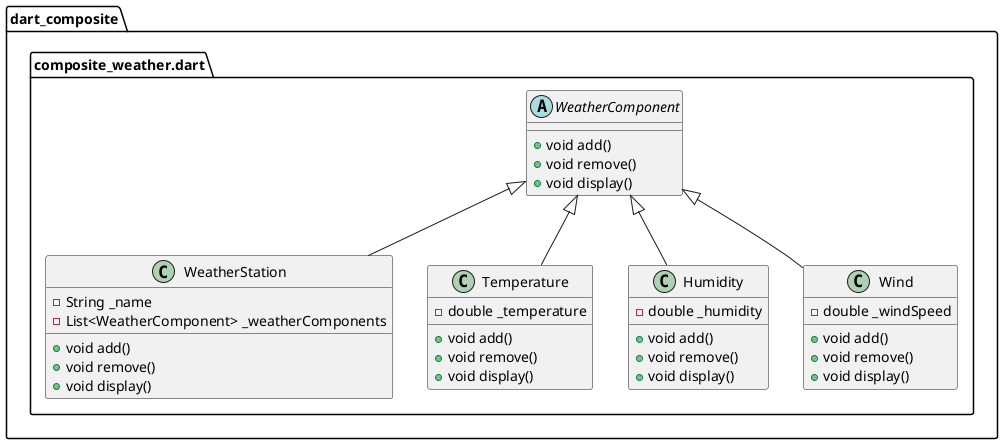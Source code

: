 @startuml
set namespaceSeparator ::

abstract class "dart_composite::composite_weather.dart::WeatherComponent" {
  +void add()
  +void remove()
  +void display()
}

class "dart_composite::composite_weather.dart::WeatherStation" {
  -String _name
  -List<WeatherComponent> _weatherComponents
  +void add()
  +void remove()
  +void display()
}

"dart_composite::composite_weather.dart::WeatherComponent" <|-- "dart_composite::composite_weather.dart::WeatherStation"

class "dart_composite::composite_weather.dart::Temperature" {
  -double _temperature
  +void add()
  +void remove()
  +void display()
}

"dart_composite::composite_weather.dart::WeatherComponent" <|-- "dart_composite::composite_weather.dart::Temperature"

class "dart_composite::composite_weather.dart::Humidity" {
  -double _humidity
  +void add()
  +void remove()
  +void display()
}

"dart_composite::composite_weather.dart::WeatherComponent" <|-- "dart_composite::composite_weather.dart::Humidity"

class "dart_composite::composite_weather.dart::Wind" {
  -double _windSpeed
  +void add()
  +void remove()
  +void display()
}

"dart_composite::composite_weather.dart::WeatherComponent" <|-- "dart_composite::composite_weather.dart::Wind"


@enduml
